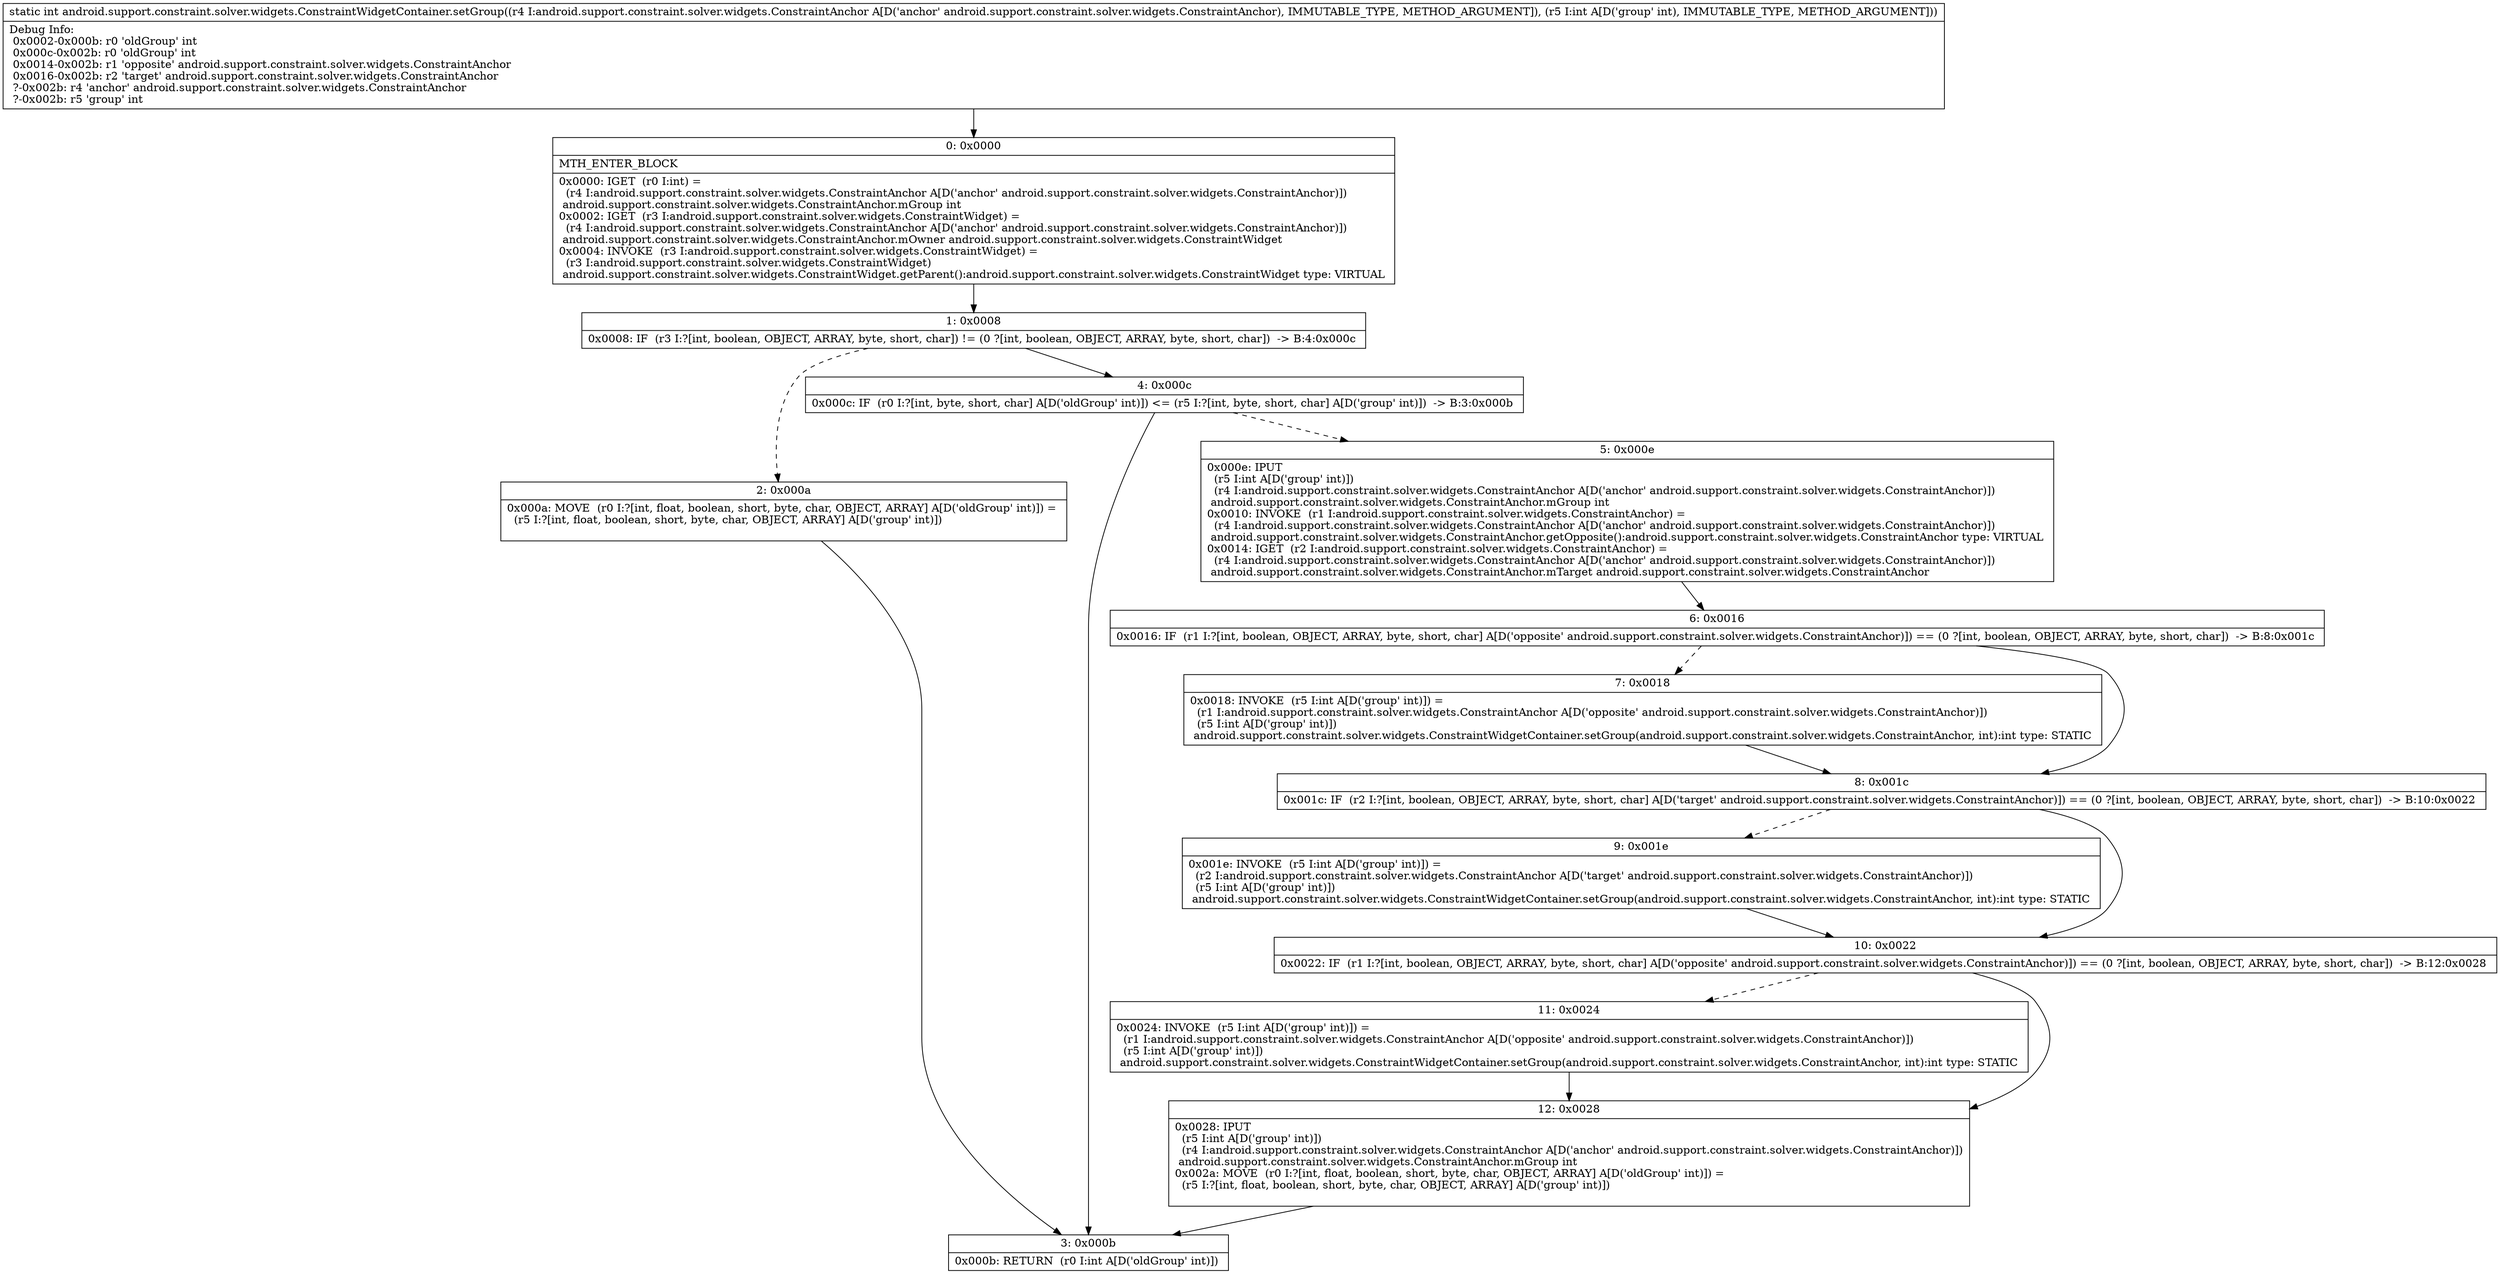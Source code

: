 digraph "CFG forandroid.support.constraint.solver.widgets.ConstraintWidgetContainer.setGroup(Landroid\/support\/constraint\/solver\/widgets\/ConstraintAnchor;I)I" {
Node_0 [shape=record,label="{0\:\ 0x0000|MTH_ENTER_BLOCK\l|0x0000: IGET  (r0 I:int) = \l  (r4 I:android.support.constraint.solver.widgets.ConstraintAnchor A[D('anchor' android.support.constraint.solver.widgets.ConstraintAnchor)])\l android.support.constraint.solver.widgets.ConstraintAnchor.mGroup int \l0x0002: IGET  (r3 I:android.support.constraint.solver.widgets.ConstraintWidget) = \l  (r4 I:android.support.constraint.solver.widgets.ConstraintAnchor A[D('anchor' android.support.constraint.solver.widgets.ConstraintAnchor)])\l android.support.constraint.solver.widgets.ConstraintAnchor.mOwner android.support.constraint.solver.widgets.ConstraintWidget \l0x0004: INVOKE  (r3 I:android.support.constraint.solver.widgets.ConstraintWidget) = \l  (r3 I:android.support.constraint.solver.widgets.ConstraintWidget)\l android.support.constraint.solver.widgets.ConstraintWidget.getParent():android.support.constraint.solver.widgets.ConstraintWidget type: VIRTUAL \l}"];
Node_1 [shape=record,label="{1\:\ 0x0008|0x0008: IF  (r3 I:?[int, boolean, OBJECT, ARRAY, byte, short, char]) != (0 ?[int, boolean, OBJECT, ARRAY, byte, short, char])  \-\> B:4:0x000c \l}"];
Node_2 [shape=record,label="{2\:\ 0x000a|0x000a: MOVE  (r0 I:?[int, float, boolean, short, byte, char, OBJECT, ARRAY] A[D('oldGroup' int)]) = \l  (r5 I:?[int, float, boolean, short, byte, char, OBJECT, ARRAY] A[D('group' int)])\l \l}"];
Node_3 [shape=record,label="{3\:\ 0x000b|0x000b: RETURN  (r0 I:int A[D('oldGroup' int)]) \l}"];
Node_4 [shape=record,label="{4\:\ 0x000c|0x000c: IF  (r0 I:?[int, byte, short, char] A[D('oldGroup' int)]) \<= (r5 I:?[int, byte, short, char] A[D('group' int)])  \-\> B:3:0x000b \l}"];
Node_5 [shape=record,label="{5\:\ 0x000e|0x000e: IPUT  \l  (r5 I:int A[D('group' int)])\l  (r4 I:android.support.constraint.solver.widgets.ConstraintAnchor A[D('anchor' android.support.constraint.solver.widgets.ConstraintAnchor)])\l android.support.constraint.solver.widgets.ConstraintAnchor.mGroup int \l0x0010: INVOKE  (r1 I:android.support.constraint.solver.widgets.ConstraintAnchor) = \l  (r4 I:android.support.constraint.solver.widgets.ConstraintAnchor A[D('anchor' android.support.constraint.solver.widgets.ConstraintAnchor)])\l android.support.constraint.solver.widgets.ConstraintAnchor.getOpposite():android.support.constraint.solver.widgets.ConstraintAnchor type: VIRTUAL \l0x0014: IGET  (r2 I:android.support.constraint.solver.widgets.ConstraintAnchor) = \l  (r4 I:android.support.constraint.solver.widgets.ConstraintAnchor A[D('anchor' android.support.constraint.solver.widgets.ConstraintAnchor)])\l android.support.constraint.solver.widgets.ConstraintAnchor.mTarget android.support.constraint.solver.widgets.ConstraintAnchor \l}"];
Node_6 [shape=record,label="{6\:\ 0x0016|0x0016: IF  (r1 I:?[int, boolean, OBJECT, ARRAY, byte, short, char] A[D('opposite' android.support.constraint.solver.widgets.ConstraintAnchor)]) == (0 ?[int, boolean, OBJECT, ARRAY, byte, short, char])  \-\> B:8:0x001c \l}"];
Node_7 [shape=record,label="{7\:\ 0x0018|0x0018: INVOKE  (r5 I:int A[D('group' int)]) = \l  (r1 I:android.support.constraint.solver.widgets.ConstraintAnchor A[D('opposite' android.support.constraint.solver.widgets.ConstraintAnchor)])\l  (r5 I:int A[D('group' int)])\l android.support.constraint.solver.widgets.ConstraintWidgetContainer.setGroup(android.support.constraint.solver.widgets.ConstraintAnchor, int):int type: STATIC \l}"];
Node_8 [shape=record,label="{8\:\ 0x001c|0x001c: IF  (r2 I:?[int, boolean, OBJECT, ARRAY, byte, short, char] A[D('target' android.support.constraint.solver.widgets.ConstraintAnchor)]) == (0 ?[int, boolean, OBJECT, ARRAY, byte, short, char])  \-\> B:10:0x0022 \l}"];
Node_9 [shape=record,label="{9\:\ 0x001e|0x001e: INVOKE  (r5 I:int A[D('group' int)]) = \l  (r2 I:android.support.constraint.solver.widgets.ConstraintAnchor A[D('target' android.support.constraint.solver.widgets.ConstraintAnchor)])\l  (r5 I:int A[D('group' int)])\l android.support.constraint.solver.widgets.ConstraintWidgetContainer.setGroup(android.support.constraint.solver.widgets.ConstraintAnchor, int):int type: STATIC \l}"];
Node_10 [shape=record,label="{10\:\ 0x0022|0x0022: IF  (r1 I:?[int, boolean, OBJECT, ARRAY, byte, short, char] A[D('opposite' android.support.constraint.solver.widgets.ConstraintAnchor)]) == (0 ?[int, boolean, OBJECT, ARRAY, byte, short, char])  \-\> B:12:0x0028 \l}"];
Node_11 [shape=record,label="{11\:\ 0x0024|0x0024: INVOKE  (r5 I:int A[D('group' int)]) = \l  (r1 I:android.support.constraint.solver.widgets.ConstraintAnchor A[D('opposite' android.support.constraint.solver.widgets.ConstraintAnchor)])\l  (r5 I:int A[D('group' int)])\l android.support.constraint.solver.widgets.ConstraintWidgetContainer.setGroup(android.support.constraint.solver.widgets.ConstraintAnchor, int):int type: STATIC \l}"];
Node_12 [shape=record,label="{12\:\ 0x0028|0x0028: IPUT  \l  (r5 I:int A[D('group' int)])\l  (r4 I:android.support.constraint.solver.widgets.ConstraintAnchor A[D('anchor' android.support.constraint.solver.widgets.ConstraintAnchor)])\l android.support.constraint.solver.widgets.ConstraintAnchor.mGroup int \l0x002a: MOVE  (r0 I:?[int, float, boolean, short, byte, char, OBJECT, ARRAY] A[D('oldGroup' int)]) = \l  (r5 I:?[int, float, boolean, short, byte, char, OBJECT, ARRAY] A[D('group' int)])\l \l}"];
MethodNode[shape=record,label="{static int android.support.constraint.solver.widgets.ConstraintWidgetContainer.setGroup((r4 I:android.support.constraint.solver.widgets.ConstraintAnchor A[D('anchor' android.support.constraint.solver.widgets.ConstraintAnchor), IMMUTABLE_TYPE, METHOD_ARGUMENT]), (r5 I:int A[D('group' int), IMMUTABLE_TYPE, METHOD_ARGUMENT]))  | Debug Info:\l  0x0002\-0x000b: r0 'oldGroup' int\l  0x000c\-0x002b: r0 'oldGroup' int\l  0x0014\-0x002b: r1 'opposite' android.support.constraint.solver.widgets.ConstraintAnchor\l  0x0016\-0x002b: r2 'target' android.support.constraint.solver.widgets.ConstraintAnchor\l  ?\-0x002b: r4 'anchor' android.support.constraint.solver.widgets.ConstraintAnchor\l  ?\-0x002b: r5 'group' int\l}"];
MethodNode -> Node_0;
Node_0 -> Node_1;
Node_1 -> Node_2[style=dashed];
Node_1 -> Node_4;
Node_2 -> Node_3;
Node_4 -> Node_3;
Node_4 -> Node_5[style=dashed];
Node_5 -> Node_6;
Node_6 -> Node_7[style=dashed];
Node_6 -> Node_8;
Node_7 -> Node_8;
Node_8 -> Node_9[style=dashed];
Node_8 -> Node_10;
Node_9 -> Node_10;
Node_10 -> Node_11[style=dashed];
Node_10 -> Node_12;
Node_11 -> Node_12;
Node_12 -> Node_3;
}

